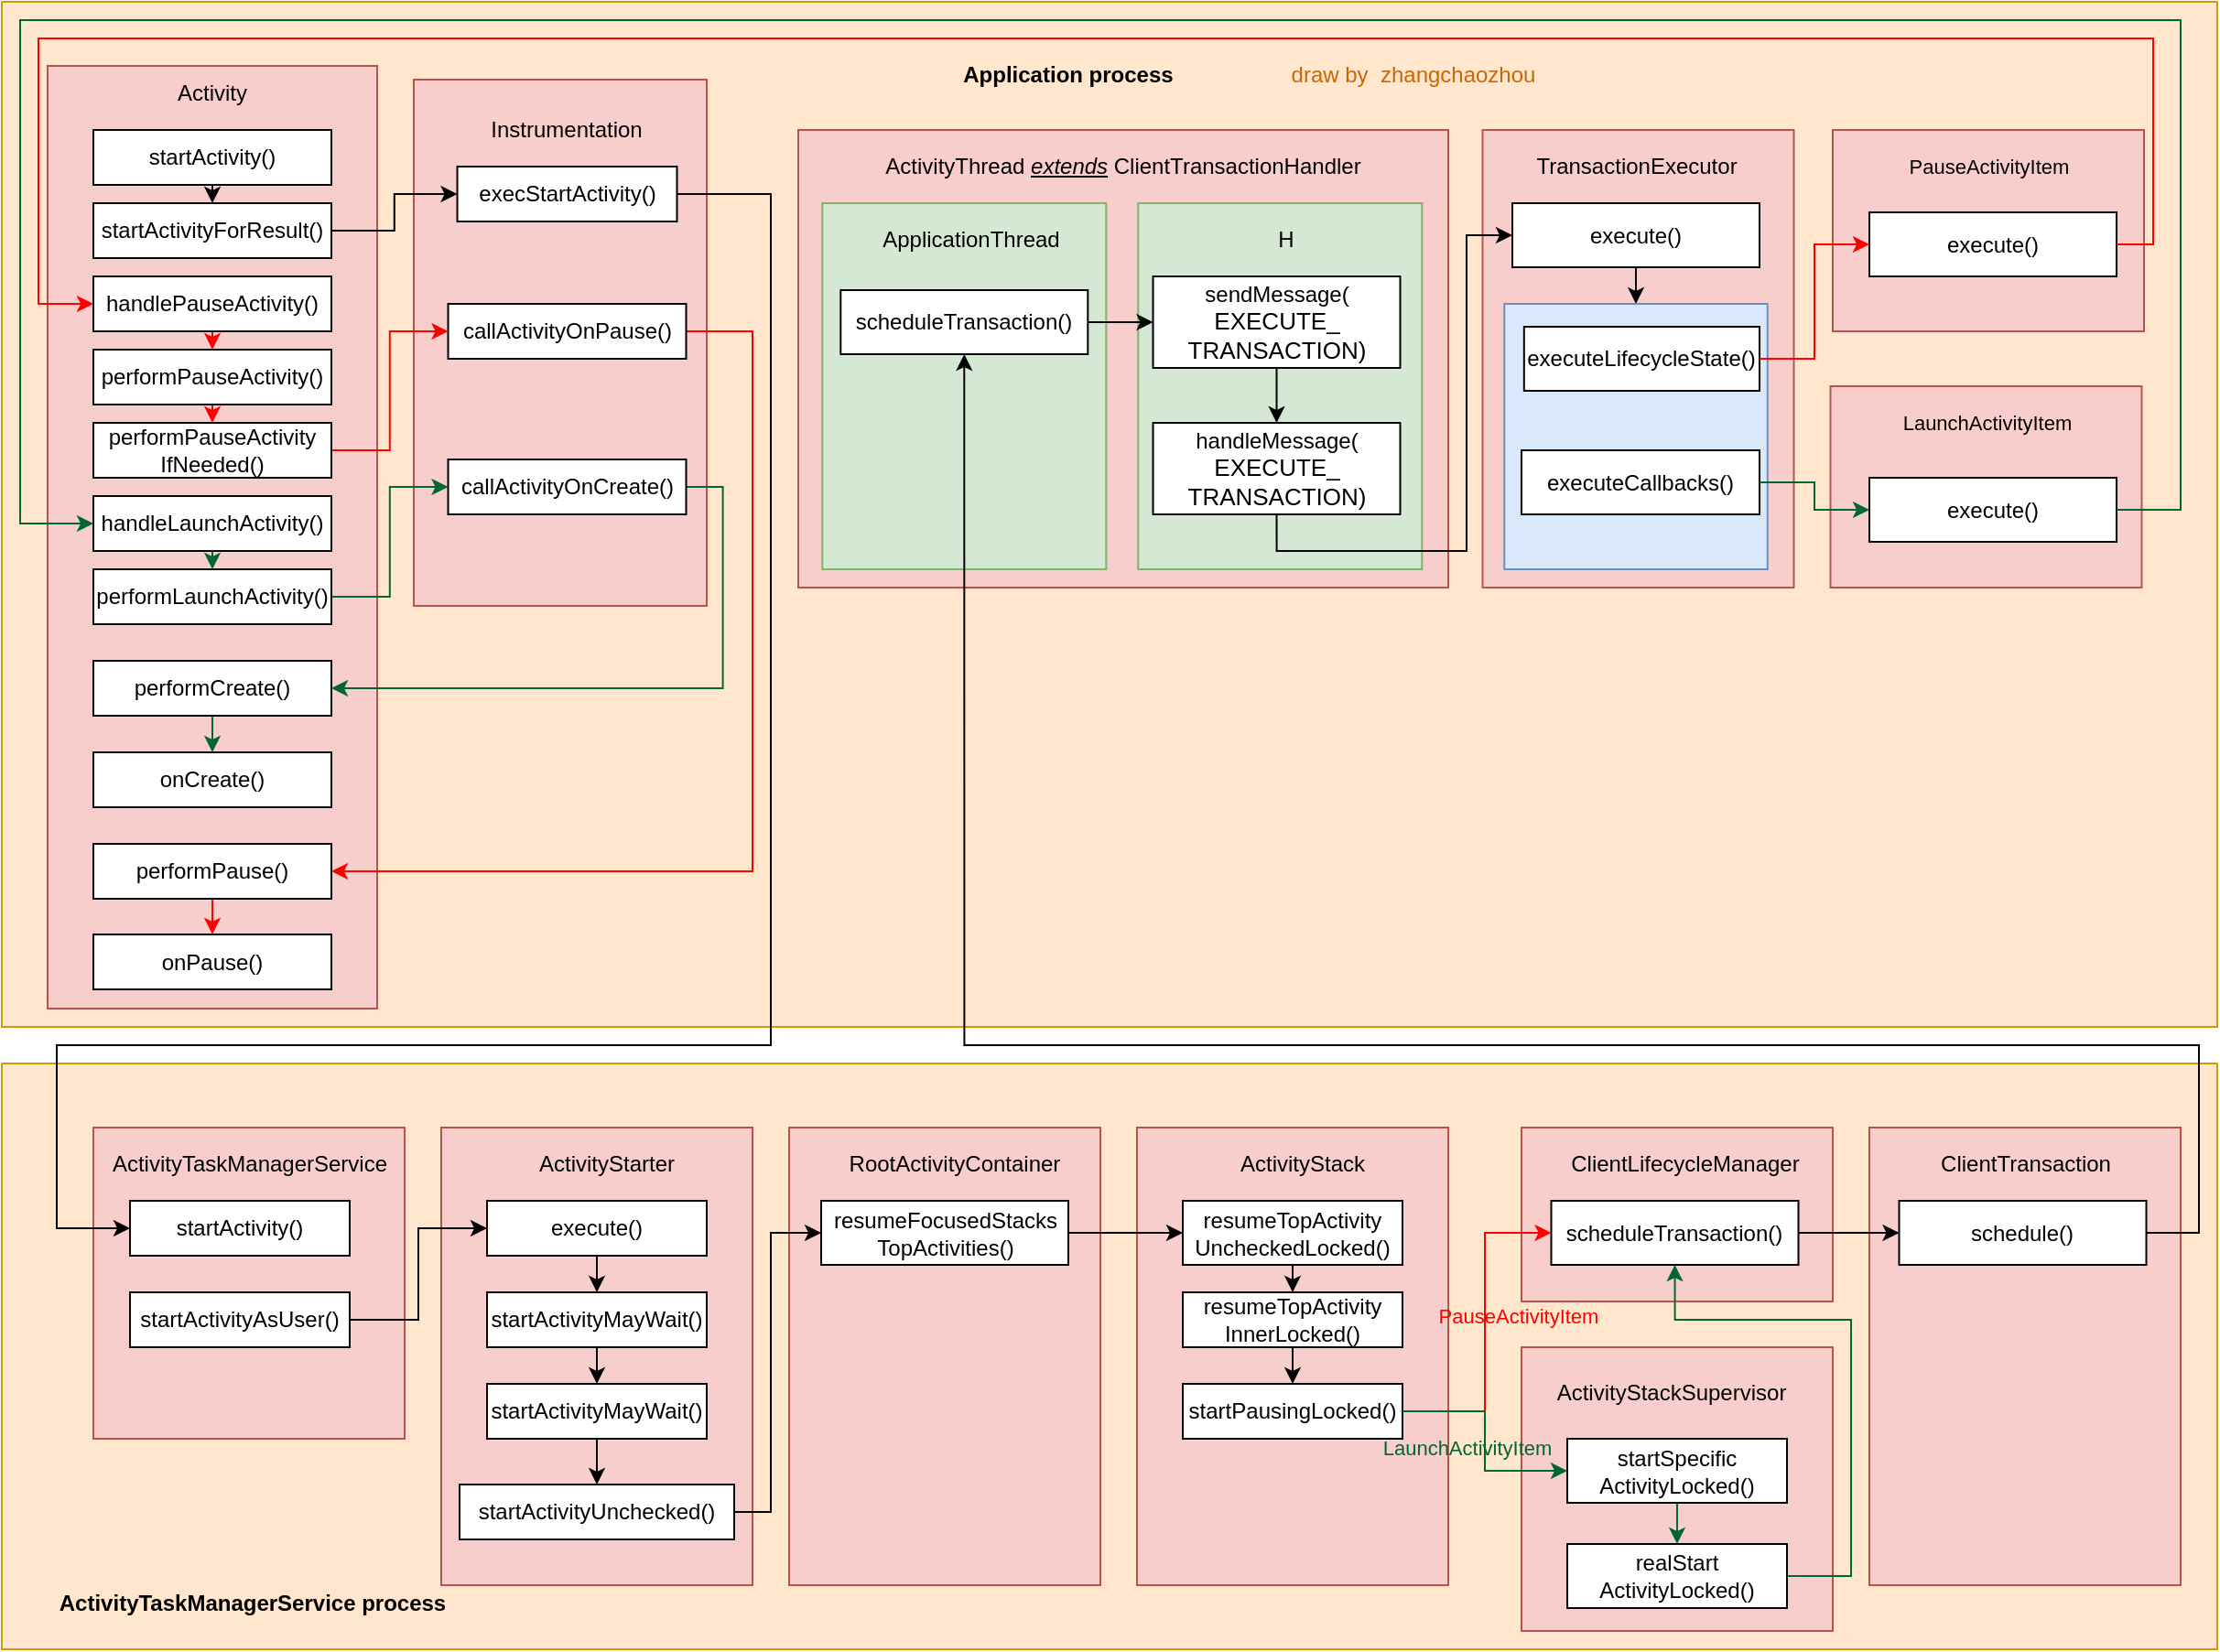 <mxfile version="12.9.11" type="github">
  <diagram id="G7wg8Uk2tAzZRFtgVAqS" name="Page-1">
    <mxGraphModel dx="2253" dy="905" grid="1" gridSize="10" guides="1" tooltips="1" connect="1" arrows="1" fold="1" page="1" pageScale="1" pageWidth="827" pageHeight="1169" math="0" shadow="0">
      <root>
        <mxCell id="0" />
        <mxCell id="1" parent="0" />
        <mxCell id="UYqncPUuAHH7SOn4xKhJ-1" value="" style="rounded=0;whiteSpace=wrap;html=1;fillColor=#ffe6cc;strokeColor=#d79b00;" vertex="1" parent="1">
          <mxGeometry x="-10" y="60" width="1210" height="560" as="geometry" />
        </mxCell>
        <mxCell id="UYqncPUuAHH7SOn4xKhJ-2" value="Application process" style="text;html=1;strokeColor=none;fillColor=none;align=center;verticalAlign=middle;whiteSpace=wrap;rounded=0;fontStyle=1" vertex="1" parent="1">
          <mxGeometry x="510" y="90" width="125" height="20" as="geometry" />
        </mxCell>
        <mxCell id="UYqncPUuAHH7SOn4xKhJ-30" style="edgeStyle=orthogonalEdgeStyle;rounded=0;comic=0;jumpStyle=arc;orthogonalLoop=1;jettySize=auto;html=1;exitX=0.5;exitY=1;exitDx=0;exitDy=0;entryX=0.5;entryY=0;entryDx=0;entryDy=0;" edge="1" parent="1" source="UYqncPUuAHH7SOn4xKhJ-17" target="UYqncPUuAHH7SOn4xKhJ-29">
          <mxGeometry relative="1" as="geometry" />
        </mxCell>
        <mxCell id="UYqncPUuAHH7SOn4xKhJ-43" value="" style="rounded=0;whiteSpace=wrap;html=1;fillColor=#ffe6cc;strokeColor=#d79b00;" vertex="1" parent="1">
          <mxGeometry x="-10" y="640" width="1210" height="320" as="geometry" />
        </mxCell>
        <mxCell id="UYqncPUuAHH7SOn4xKhJ-16" value="" style="whiteSpace=wrap;html=1;aspect=fixed;fillColor=#f8cecc;strokeColor=#b85450;" vertex="1" parent="1">
          <mxGeometry x="40" y="675" width="170" height="170" as="geometry" />
        </mxCell>
        <mxCell id="UYqncPUuAHH7SOn4xKhJ-17" value="startActivity()" style="rounded=0;whiteSpace=wrap;html=1;" vertex="1" parent="1">
          <mxGeometry x="60" y="715" width="120" height="30" as="geometry" />
        </mxCell>
        <mxCell id="UYqncPUuAHH7SOn4xKhJ-18" value="ActivityTaskManagerService" style="text;html=1;strokeColor=none;fillColor=none;align=center;verticalAlign=middle;whiteSpace=wrap;rounded=0;" vertex="1" parent="1">
          <mxGeometry x="43.75" y="685" width="162.5" height="20" as="geometry" />
        </mxCell>
        <mxCell id="UYqncPUuAHH7SOn4xKhJ-29" value="startActivityAsUser()" style="rounded=0;whiteSpace=wrap;html=1;" vertex="1" parent="1">
          <mxGeometry x="60" y="765" width="120" height="30" as="geometry" />
        </mxCell>
        <mxCell id="UYqncPUuAHH7SOn4xKhJ-40" value="" style="rounded=0;whiteSpace=wrap;html=1;fillColor=#f8cecc;strokeColor=#b85450;" vertex="1" parent="1">
          <mxGeometry x="230" y="675" width="170" height="250" as="geometry" />
        </mxCell>
        <mxCell id="UYqncPUuAHH7SOn4xKhJ-33" value="execute()" style="rounded=0;whiteSpace=wrap;html=1;" vertex="1" parent="1">
          <mxGeometry x="255" y="715" width="120" height="30" as="geometry" />
        </mxCell>
        <mxCell id="UYqncPUuAHH7SOn4xKhJ-34" value="ActivityStarter" style="text;html=1;strokeColor=none;fillColor=none;align=center;verticalAlign=middle;whiteSpace=wrap;rounded=0;" vertex="1" parent="1">
          <mxGeometry x="238.75" y="685" width="162.5" height="20" as="geometry" />
        </mxCell>
        <mxCell id="UYqncPUuAHH7SOn4xKhJ-35" value="startActivityMayWait()" style="rounded=0;whiteSpace=wrap;html=1;" vertex="1" parent="1">
          <mxGeometry x="255" y="765" width="120" height="30" as="geometry" />
        </mxCell>
        <mxCell id="UYqncPUuAHH7SOn4xKhJ-47" style="edgeStyle=orthogonalEdgeStyle;rounded=0;comic=0;jumpStyle=arc;orthogonalLoop=1;jettySize=auto;html=1;exitX=0.5;exitY=1;exitDx=0;exitDy=0;entryX=0.5;entryY=0;entryDx=0;entryDy=0;" edge="1" parent="1" source="UYqncPUuAHH7SOn4xKhJ-38" target="UYqncPUuAHH7SOn4xKhJ-46">
          <mxGeometry relative="1" as="geometry" />
        </mxCell>
        <mxCell id="UYqncPUuAHH7SOn4xKhJ-38" value="startActivityMayWait()" style="rounded=0;whiteSpace=wrap;html=1;" vertex="1" parent="1">
          <mxGeometry x="255" y="815" width="120" height="30" as="geometry" />
        </mxCell>
        <mxCell id="UYqncPUuAHH7SOn4xKhJ-41" style="edgeStyle=orthogonalEdgeStyle;rounded=0;comic=0;jumpStyle=arc;orthogonalLoop=1;jettySize=auto;html=1;exitX=1;exitY=0.5;exitDx=0;exitDy=0;entryX=0;entryY=0.5;entryDx=0;entryDy=0;" edge="1" parent="1" source="UYqncPUuAHH7SOn4xKhJ-29" target="UYqncPUuAHH7SOn4xKhJ-33">
          <mxGeometry relative="1" as="geometry" />
        </mxCell>
        <mxCell id="UYqncPUuAHH7SOn4xKhJ-36" style="edgeStyle=orthogonalEdgeStyle;rounded=0;comic=0;jumpStyle=arc;orthogonalLoop=1;jettySize=auto;html=1;exitX=0.5;exitY=1;exitDx=0;exitDy=0;entryX=0.5;entryY=0;entryDx=0;entryDy=0;" edge="1" parent="1" source="UYqncPUuAHH7SOn4xKhJ-33" target="UYqncPUuAHH7SOn4xKhJ-35">
          <mxGeometry relative="1" as="geometry" />
        </mxCell>
        <mxCell id="UYqncPUuAHH7SOn4xKhJ-42" style="edgeStyle=orthogonalEdgeStyle;rounded=0;comic=0;jumpStyle=arc;orthogonalLoop=1;jettySize=auto;html=1;exitX=0.5;exitY=1;exitDx=0;exitDy=0;entryX=0.5;entryY=0;entryDx=0;entryDy=0;" edge="1" parent="1" source="UYqncPUuAHH7SOn4xKhJ-35" target="UYqncPUuAHH7SOn4xKhJ-38">
          <mxGeometry relative="1" as="geometry" />
        </mxCell>
        <mxCell id="UYqncPUuAHH7SOn4xKhJ-45" value="&lt;span style=&quot;&quot;&gt;ActivityTaskManagerService process&lt;/span&gt;" style="text;html=1;strokeColor=none;fillColor=none;align=center;verticalAlign=middle;whiteSpace=wrap;rounded=0;fontStyle=1" vertex="1" parent="1">
          <mxGeometry x="15" y="925" width="223.75" height="20" as="geometry" />
        </mxCell>
        <mxCell id="UYqncPUuAHH7SOn4xKhJ-46" value="startActivityUnchecked()" style="rounded=0;whiteSpace=wrap;html=1;" vertex="1" parent="1">
          <mxGeometry x="240" y="870" width="150" height="30" as="geometry" />
        </mxCell>
        <mxCell id="UYqncPUuAHH7SOn4xKhJ-48" value="" style="rounded=0;whiteSpace=wrap;html=1;fillColor=#f8cecc;strokeColor=#b85450;" vertex="1" parent="1">
          <mxGeometry x="420" y="675" width="170" height="250" as="geometry" />
        </mxCell>
        <mxCell id="UYqncPUuAHH7SOn4xKhJ-49" value="RootActivityContainer" style="text;html=1;strokeColor=none;fillColor=none;align=center;verticalAlign=middle;whiteSpace=wrap;rounded=0;" vertex="1" parent="1">
          <mxGeometry x="428.75" y="685" width="162.5" height="20" as="geometry" />
        </mxCell>
        <mxCell id="UYqncPUuAHH7SOn4xKhJ-50" value="resumeFocusedStacks&lt;br&gt;TopActivities()" style="rounded=0;whiteSpace=wrap;html=1;" vertex="1" parent="1">
          <mxGeometry x="437.5" y="715" width="135" height="35" as="geometry" />
        </mxCell>
        <mxCell id="UYqncPUuAHH7SOn4xKhJ-51" style="edgeStyle=orthogonalEdgeStyle;rounded=0;comic=0;jumpStyle=arc;orthogonalLoop=1;jettySize=auto;html=1;exitX=1;exitY=0.5;exitDx=0;exitDy=0;entryX=0;entryY=0.5;entryDx=0;entryDy=0;" edge="1" parent="1" source="UYqncPUuAHH7SOn4xKhJ-46" target="UYqncPUuAHH7SOn4xKhJ-50">
          <mxGeometry relative="1" as="geometry">
            <Array as="points">
              <mxPoint x="410" y="885" />
              <mxPoint x="410" y="733" />
            </Array>
          </mxGeometry>
        </mxCell>
        <mxCell id="UYqncPUuAHH7SOn4xKhJ-52" value="" style="rounded=0;whiteSpace=wrap;html=1;fillColor=#f8cecc;strokeColor=#b85450;" vertex="1" parent="1">
          <mxGeometry x="610" y="675" width="170" height="250" as="geometry" />
        </mxCell>
        <mxCell id="UYqncPUuAHH7SOn4xKhJ-59" style="edgeStyle=orthogonalEdgeStyle;rounded=0;comic=0;jumpStyle=arc;orthogonalLoop=1;jettySize=auto;html=1;exitX=0.5;exitY=1;exitDx=0;exitDy=0;entryX=0.5;entryY=0;entryDx=0;entryDy=0;" edge="1" parent="1" source="UYqncPUuAHH7SOn4xKhJ-53" target="UYqncPUuAHH7SOn4xKhJ-55">
          <mxGeometry relative="1" as="geometry" />
        </mxCell>
        <mxCell id="UYqncPUuAHH7SOn4xKhJ-53" value="resumeTopActivity&lt;br&gt;UncheckedLocked()" style="rounded=0;whiteSpace=wrap;html=1;" vertex="1" parent="1">
          <mxGeometry x="635" y="715" width="120" height="35" as="geometry" />
        </mxCell>
        <mxCell id="UYqncPUuAHH7SOn4xKhJ-54" value="ActivityStack" style="text;html=1;strokeColor=none;fillColor=none;align=center;verticalAlign=middle;whiteSpace=wrap;rounded=0;" vertex="1" parent="1">
          <mxGeometry x="618.75" y="685" width="162.5" height="20" as="geometry" />
        </mxCell>
        <mxCell id="UYqncPUuAHH7SOn4xKhJ-60" style="edgeStyle=orthogonalEdgeStyle;rounded=0;comic=0;jumpStyle=arc;orthogonalLoop=1;jettySize=auto;html=1;exitX=0.5;exitY=1;exitDx=0;exitDy=0;entryX=0.5;entryY=0;entryDx=0;entryDy=0;" edge="1" parent="1" source="UYqncPUuAHH7SOn4xKhJ-55" target="UYqncPUuAHH7SOn4xKhJ-56">
          <mxGeometry relative="1" as="geometry" />
        </mxCell>
        <mxCell id="UYqncPUuAHH7SOn4xKhJ-55" value="resumeTopActivity&lt;br&gt;InnerLocked()" style="rounded=0;whiteSpace=wrap;html=1;" vertex="1" parent="1">
          <mxGeometry x="635" y="765" width="120" height="30" as="geometry" />
        </mxCell>
        <mxCell id="UYqncPUuAHH7SOn4xKhJ-56" value="startPausingLocked()" style="rounded=0;whiteSpace=wrap;html=1;" vertex="1" parent="1">
          <mxGeometry x="635" y="815" width="120" height="30" as="geometry" />
        </mxCell>
        <mxCell id="UYqncPUuAHH7SOn4xKhJ-58" style="edgeStyle=orthogonalEdgeStyle;rounded=0;comic=0;jumpStyle=arc;orthogonalLoop=1;jettySize=auto;html=1;exitX=1;exitY=0.5;exitDx=0;exitDy=0;" edge="1" parent="1" source="UYqncPUuAHH7SOn4xKhJ-50" target="UYqncPUuAHH7SOn4xKhJ-53">
          <mxGeometry relative="1" as="geometry" />
        </mxCell>
        <mxCell id="UYqncPUuAHH7SOn4xKhJ-64" value="" style="rounded=0;whiteSpace=wrap;html=1;fillColor=#f8cecc;strokeColor=#b85450;" vertex="1" parent="1">
          <mxGeometry x="820" y="675" width="170" height="95" as="geometry" />
        </mxCell>
        <mxCell id="UYqncPUuAHH7SOn4xKhJ-65" value="ClientLifecycleManager" style="text;html=1;strokeColor=none;fillColor=none;align=center;verticalAlign=middle;whiteSpace=wrap;rounded=0;" vertex="1" parent="1">
          <mxGeometry x="827.5" y="685" width="162.5" height="20" as="geometry" />
        </mxCell>
        <mxCell id="UYqncPUuAHH7SOn4xKhJ-66" value="scheduleTransaction()" style="rounded=0;whiteSpace=wrap;html=1;" vertex="1" parent="1">
          <mxGeometry x="836.25" y="715" width="135" height="35" as="geometry" />
        </mxCell>
        <mxCell id="UYqncPUuAHH7SOn4xKhJ-67" style="edgeStyle=orthogonalEdgeStyle;rounded=0;comic=0;jumpStyle=arc;orthogonalLoop=1;jettySize=auto;html=1;exitX=1;exitY=0.5;exitDx=0;exitDy=0;entryX=0;entryY=0.5;entryDx=0;entryDy=0;strokeColor=#FF0000;" edge="1" parent="1" source="UYqncPUuAHH7SOn4xKhJ-56" target="UYqncPUuAHH7SOn4xKhJ-66">
          <mxGeometry relative="1" as="geometry">
            <mxPoint x="781.25" y="830" as="sourcePoint" />
            <Array as="points">
              <mxPoint x="800" y="830" />
              <mxPoint x="800" y="733" />
            </Array>
          </mxGeometry>
        </mxCell>
        <mxCell id="UYqncPUuAHH7SOn4xKhJ-97" value="&lt;div&gt;&lt;span style=&quot;font-size: 11px&quot;&gt;PauseActivityItem&lt;/span&gt;&lt;/div&gt;&lt;div&gt;&lt;br&gt;&lt;/div&gt;" style="edgeLabel;html=1;align=center;verticalAlign=middle;resizable=0;points=[];labelBackgroundColor=none;fontColor=#FF0000;" vertex="1" connectable="0" parent="UYqncPUuAHH7SOn4xKhJ-67">
          <mxGeometry x="0.033" y="4" relative="1" as="geometry">
            <mxPoint x="21.5" y="2" as="offset" />
          </mxGeometry>
        </mxCell>
        <mxCell id="UYqncPUuAHH7SOn4xKhJ-68" value="" style="rounded=0;whiteSpace=wrap;html=1;fillColor=#f8cecc;strokeColor=#b85450;" vertex="1" parent="1">
          <mxGeometry x="1010" y="675" width="170" height="250" as="geometry" />
        </mxCell>
        <mxCell id="UYqncPUuAHH7SOn4xKhJ-69" value="ClientTransaction" style="text;html=1;strokeColor=none;fillColor=none;align=center;verticalAlign=middle;whiteSpace=wrap;rounded=0;" vertex="1" parent="1">
          <mxGeometry x="1013.75" y="685" width="162.5" height="20" as="geometry" />
        </mxCell>
        <mxCell id="UYqncPUuAHH7SOn4xKhJ-70" value="schedule()" style="rounded=0;whiteSpace=wrap;html=1;" vertex="1" parent="1">
          <mxGeometry x="1026.25" y="715" width="135" height="35" as="geometry" />
        </mxCell>
        <mxCell id="UYqncPUuAHH7SOn4xKhJ-71" style="edgeStyle=orthogonalEdgeStyle;rounded=0;comic=0;jumpStyle=arc;orthogonalLoop=1;jettySize=auto;html=1;exitX=1;exitY=0.5;exitDx=0;exitDy=0;entryX=0;entryY=0.5;entryDx=0;entryDy=0;" edge="1" parent="1" source="UYqncPUuAHH7SOn4xKhJ-66" target="UYqncPUuAHH7SOn4xKhJ-70">
          <mxGeometry relative="1" as="geometry" />
        </mxCell>
        <mxCell id="UYqncPUuAHH7SOn4xKhJ-73" value="" style="rounded=0;whiteSpace=wrap;html=1;fillColor=#f8cecc;strokeColor=#b85450;" vertex="1" parent="1">
          <mxGeometry x="425" y="130" width="355" height="250" as="geometry" />
        </mxCell>
        <mxCell id="UYqncPUuAHH7SOn4xKhJ-77" value="" style="rounded=0;whiteSpace=wrap;html=1;fillColor=#d5e8d4;strokeColor=#82b366;" vertex="1" parent="1">
          <mxGeometry x="438.15" y="170" width="155" height="200" as="geometry" />
        </mxCell>
        <mxCell id="UYqncPUuAHH7SOn4xKhJ-74" value="ApplicationThread" style="text;html=1;strokeColor=none;fillColor=none;align=center;verticalAlign=middle;whiteSpace=wrap;rounded=0;" vertex="1" parent="1">
          <mxGeometry x="437.5" y="180" width="162.5" height="20" as="geometry" />
        </mxCell>
        <mxCell id="UYqncPUuAHH7SOn4xKhJ-75" value="scheduleTransaction()" style="rounded=0;whiteSpace=wrap;html=1;" vertex="1" parent="1">
          <mxGeometry x="448.15" y="217.5" width="135" height="35" as="geometry" />
        </mxCell>
        <mxCell id="UYqncPUuAHH7SOn4xKhJ-78" value="ActivityThread &lt;i&gt;&lt;u&gt;extends&lt;/u&gt;&lt;/i&gt; ClientTransactionHandler" style="text;html=1;strokeColor=none;fillColor=none;align=center;verticalAlign=middle;whiteSpace=wrap;rounded=0;" vertex="1" parent="1">
          <mxGeometry x="465" y="140" width="275" height="20" as="geometry" />
        </mxCell>
        <mxCell id="UYqncPUuAHH7SOn4xKhJ-76" style="edgeStyle=orthogonalEdgeStyle;rounded=0;comic=0;jumpStyle=arc;orthogonalLoop=1;jettySize=auto;html=1;exitX=1;exitY=0.5;exitDx=0;exitDy=0;entryX=0.5;entryY=1;entryDx=0;entryDy=0;" edge="1" parent="1" source="UYqncPUuAHH7SOn4xKhJ-70" target="UYqncPUuAHH7SOn4xKhJ-75">
          <mxGeometry relative="1" as="geometry">
            <mxPoint x="1418.1" y="532.5" as="sourcePoint" />
            <Array as="points">
              <mxPoint x="1190" y="733" />
              <mxPoint x="1190" y="630" />
              <mxPoint x="516" y="630" />
            </Array>
          </mxGeometry>
        </mxCell>
        <mxCell id="UYqncPUuAHH7SOn4xKhJ-81" value="" style="rounded=0;whiteSpace=wrap;html=1;fillColor=#f8cecc;strokeColor=#b85450;" vertex="1" parent="1">
          <mxGeometry x="798.75" y="130" width="170" height="250" as="geometry" />
        </mxCell>
        <mxCell id="UYqncPUuAHH7SOn4xKhJ-119" style="edgeStyle=orthogonalEdgeStyle;rounded=0;comic=0;jumpStyle=arc;orthogonalLoop=1;jettySize=auto;html=1;exitX=0.5;exitY=1;exitDx=0;exitDy=0;entryX=0.5;entryY=0;entryDx=0;entryDy=0;strokeColor=#000000;fontColor=#006633;" edge="1" parent="1" source="UYqncPUuAHH7SOn4xKhJ-83" target="UYqncPUuAHH7SOn4xKhJ-92">
          <mxGeometry relative="1" as="geometry" />
        </mxCell>
        <mxCell id="UYqncPUuAHH7SOn4xKhJ-83" value="execute()" style="rounded=0;whiteSpace=wrap;html=1;" vertex="1" parent="1">
          <mxGeometry x="815" y="170" width="135" height="35" as="geometry" />
        </mxCell>
        <mxCell id="UYqncPUuAHH7SOn4xKhJ-85" value="" style="rounded=0;whiteSpace=wrap;html=1;fillColor=#d5e8d4;strokeColor=#82b366;" vertex="1" parent="1">
          <mxGeometry x="610.65" y="170" width="155" height="200" as="geometry" />
        </mxCell>
        <mxCell id="UYqncPUuAHH7SOn4xKhJ-86" value="H" style="text;html=1;strokeColor=none;fillColor=none;align=center;verticalAlign=middle;whiteSpace=wrap;rounded=0;" vertex="1" parent="1">
          <mxGeometry x="610" y="180" width="162.5" height="20" as="geometry" />
        </mxCell>
        <mxCell id="UYqncPUuAHH7SOn4xKhJ-90" style="edgeStyle=orthogonalEdgeStyle;rounded=0;comic=0;jumpStyle=arc;orthogonalLoop=1;jettySize=auto;html=1;exitX=0.5;exitY=1;exitDx=0;exitDy=0;entryX=0.5;entryY=0;entryDx=0;entryDy=0;" edge="1" parent="1" source="UYqncPUuAHH7SOn4xKhJ-87" target="UYqncPUuAHH7SOn4xKhJ-89">
          <mxGeometry relative="1" as="geometry" />
        </mxCell>
        <mxCell id="UYqncPUuAHH7SOn4xKhJ-87" value="sendMessage(&lt;br&gt;&lt;font style=&quot;font-size: 13px&quot;&gt;EXECUTE_&lt;br&gt;TRANSACTION)&lt;/font&gt;" style="rounded=0;whiteSpace=wrap;html=1;" vertex="1" parent="1">
          <mxGeometry x="618.75" y="210" width="135" height="50" as="geometry" />
        </mxCell>
        <mxCell id="UYqncPUuAHH7SOn4xKhJ-88" style="edgeStyle=orthogonalEdgeStyle;rounded=0;comic=0;jumpStyle=arc;orthogonalLoop=1;jettySize=auto;html=1;exitX=1;exitY=0.5;exitDx=0;exitDy=0;" edge="1" parent="1" source="UYqncPUuAHH7SOn4xKhJ-75" target="UYqncPUuAHH7SOn4xKhJ-87">
          <mxGeometry relative="1" as="geometry" />
        </mxCell>
        <mxCell id="UYqncPUuAHH7SOn4xKhJ-89" value="handleMessage(&lt;br&gt;&lt;font style=&quot;font-size: 13px&quot;&gt;EXECUTE_&lt;br&gt;TRANSACTION)&lt;/font&gt;" style="rounded=0;whiteSpace=wrap;html=1;" vertex="1" parent="1">
          <mxGeometry x="618.75" y="290" width="135" height="50" as="geometry" />
        </mxCell>
        <mxCell id="UYqncPUuAHH7SOn4xKhJ-91" value="TransactionExecutor" style="text;html=1;strokeColor=none;fillColor=none;align=center;verticalAlign=middle;whiteSpace=wrap;rounded=0;" vertex="1" parent="1">
          <mxGeometry x="862.5" y="140" width="40" height="20" as="geometry" />
        </mxCell>
        <mxCell id="UYqncPUuAHH7SOn4xKhJ-84" style="edgeStyle=orthogonalEdgeStyle;rounded=0;comic=0;jumpStyle=arc;orthogonalLoop=1;jettySize=auto;html=1;entryX=0;entryY=0.5;entryDx=0;entryDy=0;exitX=0.5;exitY=1;exitDx=0;exitDy=0;" edge="1" parent="1" source="UYqncPUuAHH7SOn4xKhJ-89" target="UYqncPUuAHH7SOn4xKhJ-83">
          <mxGeometry relative="1" as="geometry">
            <mxPoint x="767.5" y="157.5" as="sourcePoint" />
            <Array as="points">
              <mxPoint x="686" y="360" />
              <mxPoint x="790" y="360" />
              <mxPoint x="790" y="188" />
            </Array>
          </mxGeometry>
        </mxCell>
        <mxCell id="UYqncPUuAHH7SOn4xKhJ-92" value="" style="rounded=0;whiteSpace=wrap;html=1;fillColor=#dae8fc;strokeColor=#6c8ebf;" vertex="1" parent="1">
          <mxGeometry x="810.63" y="225" width="143.75" height="145" as="geometry" />
        </mxCell>
        <mxCell id="UYqncPUuAHH7SOn4xKhJ-93" value="executeLifecycleState()" style="rounded=0;whiteSpace=wrap;html=1;" vertex="1" parent="1">
          <mxGeometry x="821.41" y="237.5" width="128.59" height="35" as="geometry" />
        </mxCell>
        <mxCell id="UYqncPUuAHH7SOn4xKhJ-94" value="&lt;span&gt;executeCallbacks()&lt;/span&gt;" style="rounded=0;whiteSpace=wrap;html=1;" vertex="1" parent="1">
          <mxGeometry x="820" y="305" width="130" height="35" as="geometry" />
        </mxCell>
        <mxCell id="UYqncPUuAHH7SOn4xKhJ-95" value="" style="rounded=0;whiteSpace=wrap;html=1;fillColor=#f8cecc;strokeColor=#b85450;" vertex="1" parent="1">
          <mxGeometry x="990" y="130" width="170" height="110" as="geometry" />
        </mxCell>
        <mxCell id="UYqncPUuAHH7SOn4xKhJ-96" value="" style="rounded=0;whiteSpace=wrap;html=1;fillColor=#f8cecc;strokeColor=#b85450;" vertex="1" parent="1">
          <mxGeometry x="988.75" y="270" width="170" height="110" as="geometry" />
        </mxCell>
        <mxCell id="UYqncPUuAHH7SOn4xKhJ-101" value="draw by&amp;nbsp; zhangchaozhou" style="text;html=1;strokeColor=none;fillColor=none;align=center;verticalAlign=middle;whiteSpace=wrap;rounded=0;labelBackgroundColor=none;fontColor=#CC6600;" vertex="1" parent="1">
          <mxGeometry x="686.25" y="90" width="150" height="20" as="geometry" />
        </mxCell>
        <mxCell id="UYqncPUuAHH7SOn4xKhJ-102" value="" style="rounded=0;whiteSpace=wrap;html=1;fillColor=#f8cecc;strokeColor=#b85450;" vertex="1" parent="1">
          <mxGeometry x="820" y="795" width="170" height="155" as="geometry" />
        </mxCell>
        <mxCell id="UYqncPUuAHH7SOn4xKhJ-103" value="ActivityStackSupervisor" style="text;html=1;strokeColor=none;fillColor=none;align=center;verticalAlign=middle;whiteSpace=wrap;rounded=0;labelBackgroundColor=none;fontColor=#000000;" vertex="1" parent="1">
          <mxGeometry x="841.75" y="810" width="120" height="20" as="geometry" />
        </mxCell>
        <mxCell id="UYqncPUuAHH7SOn4xKhJ-111" style="edgeStyle=orthogonalEdgeStyle;rounded=0;comic=0;jumpStyle=arc;orthogonalLoop=1;jettySize=auto;html=1;exitX=0.5;exitY=1;exitDx=0;exitDy=0;entryX=0.5;entryY=0;entryDx=0;entryDy=0;strokeColor=#006633;fontColor=#006633;" edge="1" parent="1" source="UYqncPUuAHH7SOn4xKhJ-107" target="UYqncPUuAHH7SOn4xKhJ-108">
          <mxGeometry relative="1" as="geometry" />
        </mxCell>
        <mxCell id="UYqncPUuAHH7SOn4xKhJ-107" value="startSpecific&lt;br&gt;ActivityLocked()" style="rounded=0;whiteSpace=wrap;html=1;" vertex="1" parent="1">
          <mxGeometry x="845" y="845" width="120" height="35" as="geometry" />
        </mxCell>
        <mxCell id="UYqncPUuAHH7SOn4xKhJ-112" style="edgeStyle=orthogonalEdgeStyle;rounded=0;comic=0;jumpStyle=arc;orthogonalLoop=1;jettySize=auto;html=1;exitX=1;exitY=0.5;exitDx=0;exitDy=0;entryX=0.5;entryY=1;entryDx=0;entryDy=0;strokeColor=#006633;fontColor=#006633;" edge="1" parent="1" source="UYqncPUuAHH7SOn4xKhJ-108" target="UYqncPUuAHH7SOn4xKhJ-66">
          <mxGeometry relative="1" as="geometry">
            <Array as="points">
              <mxPoint x="1000" y="920" />
              <mxPoint x="1000" y="780" />
              <mxPoint x="904" y="780" />
            </Array>
          </mxGeometry>
        </mxCell>
        <mxCell id="UYqncPUuAHH7SOn4xKhJ-108" value="realStart&lt;br&gt;ActivityLocked()" style="rounded=0;whiteSpace=wrap;html=1;" vertex="1" parent="1">
          <mxGeometry x="845" y="902.5" width="120" height="35" as="geometry" />
        </mxCell>
        <mxCell id="UYqncPUuAHH7SOn4xKhJ-109" style="edgeStyle=orthogonalEdgeStyle;rounded=0;comic=0;jumpStyle=arc;orthogonalLoop=1;jettySize=auto;html=1;exitX=1;exitY=0.5;exitDx=0;exitDy=0;entryX=0;entryY=0.5;entryDx=0;entryDy=0;strokeColor=#006633;fontColor=#000000;" edge="1" parent="1" source="UYqncPUuAHH7SOn4xKhJ-56" target="UYqncPUuAHH7SOn4xKhJ-107">
          <mxGeometry relative="1" as="geometry" />
        </mxCell>
        <mxCell id="UYqncPUuAHH7SOn4xKhJ-110" value="LaunchActivityItem" style="edgeLabel;html=1;align=center;verticalAlign=middle;resizable=0;points=[];fontColor=#006633;labelBackgroundColor=none;" vertex="1" connectable="0" parent="UYqncPUuAHH7SOn4xKhJ-109">
          <mxGeometry x="0.061" y="3" relative="1" as="geometry">
            <mxPoint x="-13" as="offset" />
          </mxGeometry>
        </mxCell>
        <mxCell id="UYqncPUuAHH7SOn4xKhJ-113" value="execute()" style="rounded=0;whiteSpace=wrap;html=1;" vertex="1" parent="1">
          <mxGeometry x="1010" y="175" width="135" height="35" as="geometry" />
        </mxCell>
        <mxCell id="UYqncPUuAHH7SOn4xKhJ-114" value="execute()" style="rounded=0;whiteSpace=wrap;html=1;" vertex="1" parent="1">
          <mxGeometry x="1010" y="320" width="135" height="35" as="geometry" />
        </mxCell>
        <mxCell id="UYqncPUuAHH7SOn4xKhJ-115" value="&lt;div&gt;&lt;span style=&quot;font-size: 11px&quot;&gt;PauseActivityItem&lt;/span&gt;&lt;/div&gt;" style="text;html=1;strokeColor=none;fillColor=none;align=center;verticalAlign=middle;whiteSpace=wrap;rounded=0;" vertex="1" parent="1">
          <mxGeometry x="993.75" y="140" width="162.5" height="20" as="geometry" />
        </mxCell>
        <mxCell id="UYqncPUuAHH7SOn4xKhJ-116" value="&lt;span style=&quot;font-size: 11px&quot;&gt;LaunchActivityItem&lt;/span&gt;" style="text;html=1;strokeColor=none;fillColor=none;align=center;verticalAlign=middle;whiteSpace=wrap;rounded=0;" vertex="1" parent="1">
          <mxGeometry x="992.5" y="280" width="162.5" height="20" as="geometry" />
        </mxCell>
        <mxCell id="UYqncPUuAHH7SOn4xKhJ-117" style="edgeStyle=orthogonalEdgeStyle;rounded=0;comic=0;jumpStyle=arc;orthogonalLoop=1;jettySize=auto;html=1;exitX=1;exitY=0.5;exitDx=0;exitDy=0;entryX=0;entryY=0.5;entryDx=0;entryDy=0;strokeColor=#FF0000;fontColor=#006633;" edge="1" parent="1" source="UYqncPUuAHH7SOn4xKhJ-93" target="UYqncPUuAHH7SOn4xKhJ-113">
          <mxGeometry relative="1" as="geometry" />
        </mxCell>
        <mxCell id="UYqncPUuAHH7SOn4xKhJ-118" style="edgeStyle=orthogonalEdgeStyle;rounded=0;comic=0;jumpStyle=arc;orthogonalLoop=1;jettySize=auto;html=1;exitX=1;exitY=0.5;exitDx=0;exitDy=0;entryX=0;entryY=0.5;entryDx=0;entryDy=0;strokeColor=#006633;fontColor=#006633;" edge="1" parent="1" source="UYqncPUuAHH7SOn4xKhJ-94" target="UYqncPUuAHH7SOn4xKhJ-114">
          <mxGeometry relative="1" as="geometry" />
        </mxCell>
        <mxCell id="UYqncPUuAHH7SOn4xKhJ-120" value="" style="rounded=0;whiteSpace=wrap;html=1;labelBackgroundColor=none;strokeColor=#b85450;fillColor=#f8cecc;" vertex="1" parent="1">
          <mxGeometry x="15" y="95" width="180" height="515" as="geometry" />
        </mxCell>
        <mxCell id="UYqncPUuAHH7SOn4xKhJ-121" value="" style="rounded=0;whiteSpace=wrap;html=1;labelBackgroundColor=none;strokeColor=#b85450;fillColor=#f8cecc;" vertex="1" parent="1">
          <mxGeometry x="215" y="102.5" width="160" height="287.5" as="geometry" />
        </mxCell>
        <mxCell id="UYqncPUuAHH7SOn4xKhJ-4" value="startActivity()" style="rounded=0;whiteSpace=wrap;html=1;" vertex="1" parent="1">
          <mxGeometry x="40" y="130" width="130" height="30" as="geometry" />
        </mxCell>
        <mxCell id="UYqncPUuAHH7SOn4xKhJ-5" value="Activity" style="text;html=1;strokeColor=none;fillColor=none;align=center;verticalAlign=middle;whiteSpace=wrap;rounded=0;" vertex="1" parent="1">
          <mxGeometry x="85" y="100" width="40" height="20" as="geometry" />
        </mxCell>
        <mxCell id="UYqncPUuAHH7SOn4xKhJ-6" value="startActivityForResult()" style="rounded=0;whiteSpace=wrap;html=1;" vertex="1" parent="1">
          <mxGeometry x="40" y="170" width="130" height="30" as="geometry" />
        </mxCell>
        <mxCell id="UYqncPUuAHH7SOn4xKhJ-19" style="edgeStyle=orthogonalEdgeStyle;rounded=0;orthogonalLoop=1;jettySize=auto;html=1;exitX=1;exitY=0.5;exitDx=0;exitDy=0;entryX=0;entryY=0.5;entryDx=0;entryDy=0;" edge="1" parent="1" source="UYqncPUuAHH7SOn4xKhJ-6" target="UYqncPUuAHH7SOn4xKhJ-9">
          <mxGeometry relative="1" as="geometry" />
        </mxCell>
        <mxCell id="UYqncPUuAHH7SOn4xKhJ-7" style="edgeStyle=orthogonalEdgeStyle;rounded=0;orthogonalLoop=1;jettySize=auto;html=1;exitX=0.5;exitY=1;exitDx=0;exitDy=0;entryX=0.5;entryY=0;entryDx=0;entryDy=0;" edge="1" parent="1" source="UYqncPUuAHH7SOn4xKhJ-4" target="UYqncPUuAHH7SOn4xKhJ-6">
          <mxGeometry relative="1" as="geometry" />
        </mxCell>
        <mxCell id="UYqncPUuAHH7SOn4xKhJ-9" value="execStartActivity()" style="rounded=0;whiteSpace=wrap;html=1;" vertex="1" parent="1">
          <mxGeometry x="238.75" y="150" width="120" height="30" as="geometry" />
        </mxCell>
        <mxCell id="UYqncPUuAHH7SOn4xKhJ-10" value="Instrumentation" style="text;html=1;strokeColor=none;fillColor=none;align=center;verticalAlign=middle;whiteSpace=wrap;rounded=0;" vertex="1" parent="1">
          <mxGeometry x="246.25" y="120" width="105" height="20" as="geometry" />
        </mxCell>
        <mxCell id="UYqncPUuAHH7SOn4xKhJ-44" style="edgeStyle=orthogonalEdgeStyle;rounded=0;comic=0;jumpStyle=arc;orthogonalLoop=1;jettySize=auto;html=1;exitX=1;exitY=0.5;exitDx=0;exitDy=0;entryX=0;entryY=0.5;entryDx=0;entryDy=0;" edge="1" parent="1" source="UYqncPUuAHH7SOn4xKhJ-9" target="UYqncPUuAHH7SOn4xKhJ-17">
          <mxGeometry relative="1" as="geometry">
            <Array as="points">
              <mxPoint x="410" y="165" />
              <mxPoint x="410" y="630" />
              <mxPoint x="20" y="630" />
              <mxPoint x="20" y="730" />
            </Array>
          </mxGeometry>
        </mxCell>
        <mxCell id="UYqncPUuAHH7SOn4xKhJ-134" style="edgeStyle=orthogonalEdgeStyle;rounded=0;comic=0;jumpStyle=arc;orthogonalLoop=1;jettySize=auto;html=1;exitX=0.5;exitY=1;exitDx=0;exitDy=0;entryX=0.5;entryY=0;entryDx=0;entryDy=0;strokeColor=#FF0000;fontColor=#00CC66;" edge="1" parent="1" source="UYqncPUuAHH7SOn4xKhJ-122" target="UYqncPUuAHH7SOn4xKhJ-123">
          <mxGeometry relative="1" as="geometry" />
        </mxCell>
        <mxCell id="UYqncPUuAHH7SOn4xKhJ-122" value="performPauseActivity()" style="rounded=0;whiteSpace=wrap;html=1;" vertex="1" parent="1">
          <mxGeometry x="40" y="250" width="130" height="30" as="geometry" />
        </mxCell>
        <mxCell id="UYqncPUuAHH7SOn4xKhJ-135" style="edgeStyle=orthogonalEdgeStyle;rounded=0;comic=0;jumpStyle=arc;orthogonalLoop=1;jettySize=auto;html=1;exitX=1;exitY=0.5;exitDx=0;exitDy=0;entryX=0;entryY=0.5;entryDx=0;entryDy=0;strokeColor=#FF0000;fontColor=#00CC66;" edge="1" parent="1" source="UYqncPUuAHH7SOn4xKhJ-123" target="UYqncPUuAHH7SOn4xKhJ-127">
          <mxGeometry relative="1" as="geometry" />
        </mxCell>
        <mxCell id="UYqncPUuAHH7SOn4xKhJ-123" value="performPauseActivity&lt;br&gt;IfNeeded()" style="rounded=0;whiteSpace=wrap;html=1;" vertex="1" parent="1">
          <mxGeometry x="40" y="290" width="130" height="30" as="geometry" />
        </mxCell>
        <mxCell id="UYqncPUuAHH7SOn4xKhJ-136" style="edgeStyle=orthogonalEdgeStyle;rounded=0;comic=0;jumpStyle=arc;orthogonalLoop=1;jettySize=auto;html=1;exitX=0.5;exitY=1;exitDx=0;exitDy=0;entryX=0.5;entryY=0;entryDx=0;entryDy=0;strokeColor=#006633;fontColor=#00CC66;" edge="1" parent="1" source="UYqncPUuAHH7SOn4xKhJ-124" target="UYqncPUuAHH7SOn4xKhJ-126">
          <mxGeometry relative="1" as="geometry" />
        </mxCell>
        <mxCell id="UYqncPUuAHH7SOn4xKhJ-124" value="handleLaunchActivity()" style="rounded=0;whiteSpace=wrap;html=1;" vertex="1" parent="1">
          <mxGeometry x="40" y="330" width="130" height="30" as="geometry" />
        </mxCell>
        <mxCell id="UYqncPUuAHH7SOn4xKhJ-133" style="edgeStyle=orthogonalEdgeStyle;rounded=0;comic=0;jumpStyle=arc;orthogonalLoop=1;jettySize=auto;html=1;exitX=0.5;exitY=1;exitDx=0;exitDy=0;entryX=0.5;entryY=0;entryDx=0;entryDy=0;strokeColor=#FF0000;fontColor=#00CC66;" edge="1" parent="1" source="UYqncPUuAHH7SOn4xKhJ-125" target="UYqncPUuAHH7SOn4xKhJ-122">
          <mxGeometry relative="1" as="geometry" />
        </mxCell>
        <mxCell id="UYqncPUuAHH7SOn4xKhJ-125" value="handlePauseActivity()" style="rounded=0;whiteSpace=wrap;html=1;" vertex="1" parent="1">
          <mxGeometry x="40" y="210" width="130" height="30" as="geometry" />
        </mxCell>
        <mxCell id="UYqncPUuAHH7SOn4xKhJ-137" style="edgeStyle=orthogonalEdgeStyle;rounded=0;comic=0;jumpStyle=arc;orthogonalLoop=1;jettySize=auto;html=1;exitX=1;exitY=0.5;exitDx=0;exitDy=0;entryX=0;entryY=0.5;entryDx=0;entryDy=0;strokeColor=#006633;fontColor=#00CC66;" edge="1" parent="1" source="UYqncPUuAHH7SOn4xKhJ-126" target="UYqncPUuAHH7SOn4xKhJ-128">
          <mxGeometry relative="1" as="geometry" />
        </mxCell>
        <mxCell id="UYqncPUuAHH7SOn4xKhJ-126" value="performLaunchActivity()" style="rounded=0;whiteSpace=wrap;html=1;" vertex="1" parent="1">
          <mxGeometry x="40" y="370" width="130" height="30" as="geometry" />
        </mxCell>
        <mxCell id="UYqncPUuAHH7SOn4xKhJ-143" style="edgeStyle=orthogonalEdgeStyle;rounded=0;comic=0;jumpStyle=arc;orthogonalLoop=1;jettySize=auto;html=1;exitX=1;exitY=0.5;exitDx=0;exitDy=0;entryX=1;entryY=0.5;entryDx=0;entryDy=0;strokeColor=#FF0000;fontColor=#00CC66;" edge="1" parent="1" source="UYqncPUuAHH7SOn4xKhJ-127" target="UYqncPUuAHH7SOn4xKhJ-140">
          <mxGeometry relative="1" as="geometry">
            <Array as="points">
              <mxPoint x="400" y="240" />
              <mxPoint x="400" y="535" />
            </Array>
          </mxGeometry>
        </mxCell>
        <mxCell id="UYqncPUuAHH7SOn4xKhJ-127" value="callActivityOnPause()" style="rounded=0;whiteSpace=wrap;html=1;" vertex="1" parent="1">
          <mxGeometry x="233.75" y="225" width="130" height="30" as="geometry" />
        </mxCell>
        <mxCell id="UYqncPUuAHH7SOn4xKhJ-144" style="edgeStyle=orthogonalEdgeStyle;rounded=0;comic=0;jumpStyle=arc;orthogonalLoop=1;jettySize=auto;html=1;exitX=1;exitY=0.5;exitDx=0;exitDy=0;entryX=1;entryY=0.5;entryDx=0;entryDy=0;strokeColor=#006633;fontColor=#00CC66;" edge="1" parent="1" source="UYqncPUuAHH7SOn4xKhJ-128" target="UYqncPUuAHH7SOn4xKhJ-138">
          <mxGeometry relative="1" as="geometry" />
        </mxCell>
        <mxCell id="UYqncPUuAHH7SOn4xKhJ-128" value="callActivityOnCreate()" style="rounded=0;whiteSpace=wrap;html=1;" vertex="1" parent="1">
          <mxGeometry x="233.75" y="310" width="130" height="30" as="geometry" />
        </mxCell>
        <mxCell id="UYqncPUuAHH7SOn4xKhJ-130" style="edgeStyle=orthogonalEdgeStyle;rounded=0;comic=0;jumpStyle=arc;orthogonalLoop=1;jettySize=auto;html=1;exitX=1;exitY=0.5;exitDx=0;exitDy=0;entryX=0;entryY=0.5;entryDx=0;entryDy=0;strokeColor=#FF0000;fontColor=#000000;" edge="1" parent="1" source="UYqncPUuAHH7SOn4xKhJ-113" target="UYqncPUuAHH7SOn4xKhJ-125">
          <mxGeometry relative="1" as="geometry">
            <Array as="points">
              <mxPoint x="1165" y="193" />
              <mxPoint x="1165" y="80" />
              <mxPoint x="10" y="80" />
              <mxPoint x="10" y="225" />
            </Array>
          </mxGeometry>
        </mxCell>
        <mxCell id="UYqncPUuAHH7SOn4xKhJ-131" style="edgeStyle=orthogonalEdgeStyle;rounded=0;comic=0;jumpStyle=arc;orthogonalLoop=1;jettySize=auto;html=1;exitX=1;exitY=0.5;exitDx=0;exitDy=0;entryX=0;entryY=0.5;entryDx=0;entryDy=0;strokeColor=#006633;fontColor=#006633;" edge="1" parent="1" source="UYqncPUuAHH7SOn4xKhJ-114" target="UYqncPUuAHH7SOn4xKhJ-124">
          <mxGeometry relative="1" as="geometry">
            <Array as="points">
              <mxPoint x="1180" y="338" />
              <mxPoint x="1180" y="70" />
              <mxPoint y="70" />
              <mxPoint y="345" />
            </Array>
          </mxGeometry>
        </mxCell>
        <mxCell id="UYqncPUuAHH7SOn4xKhJ-146" style="edgeStyle=orthogonalEdgeStyle;rounded=0;comic=0;jumpStyle=arc;orthogonalLoop=1;jettySize=auto;html=1;exitX=0.5;exitY=1;exitDx=0;exitDy=0;entryX=0.5;entryY=0;entryDx=0;entryDy=0;strokeColor=#006633;fontColor=#00CC66;" edge="1" parent="1" source="UYqncPUuAHH7SOn4xKhJ-138" target="UYqncPUuAHH7SOn4xKhJ-139">
          <mxGeometry relative="1" as="geometry" />
        </mxCell>
        <mxCell id="UYqncPUuAHH7SOn4xKhJ-138" value="performCreate()" style="rounded=0;whiteSpace=wrap;html=1;" vertex="1" parent="1">
          <mxGeometry x="40" y="420" width="130" height="30" as="geometry" />
        </mxCell>
        <mxCell id="UYqncPUuAHH7SOn4xKhJ-139" value="onCreate()" style="rounded=0;whiteSpace=wrap;html=1;" vertex="1" parent="1">
          <mxGeometry x="40" y="470" width="130" height="30" as="geometry" />
        </mxCell>
        <mxCell id="UYqncPUuAHH7SOn4xKhJ-145" style="edgeStyle=orthogonalEdgeStyle;rounded=0;comic=0;jumpStyle=arc;orthogonalLoop=1;jettySize=auto;html=1;exitX=0.5;exitY=1;exitDx=0;exitDy=0;entryX=0.5;entryY=0;entryDx=0;entryDy=0;strokeColor=#FF0000;fontColor=#00CC66;" edge="1" parent="1" source="UYqncPUuAHH7SOn4xKhJ-140" target="UYqncPUuAHH7SOn4xKhJ-141">
          <mxGeometry relative="1" as="geometry" />
        </mxCell>
        <mxCell id="UYqncPUuAHH7SOn4xKhJ-140" value="performPause()" style="rounded=0;whiteSpace=wrap;html=1;" vertex="1" parent="1">
          <mxGeometry x="40" y="520" width="130" height="30" as="geometry" />
        </mxCell>
        <mxCell id="UYqncPUuAHH7SOn4xKhJ-141" value="onPause()" style="rounded=0;whiteSpace=wrap;html=1;" vertex="1" parent="1">
          <mxGeometry x="40" y="569.5" width="130" height="30" as="geometry" />
        </mxCell>
      </root>
    </mxGraphModel>
  </diagram>
</mxfile>
